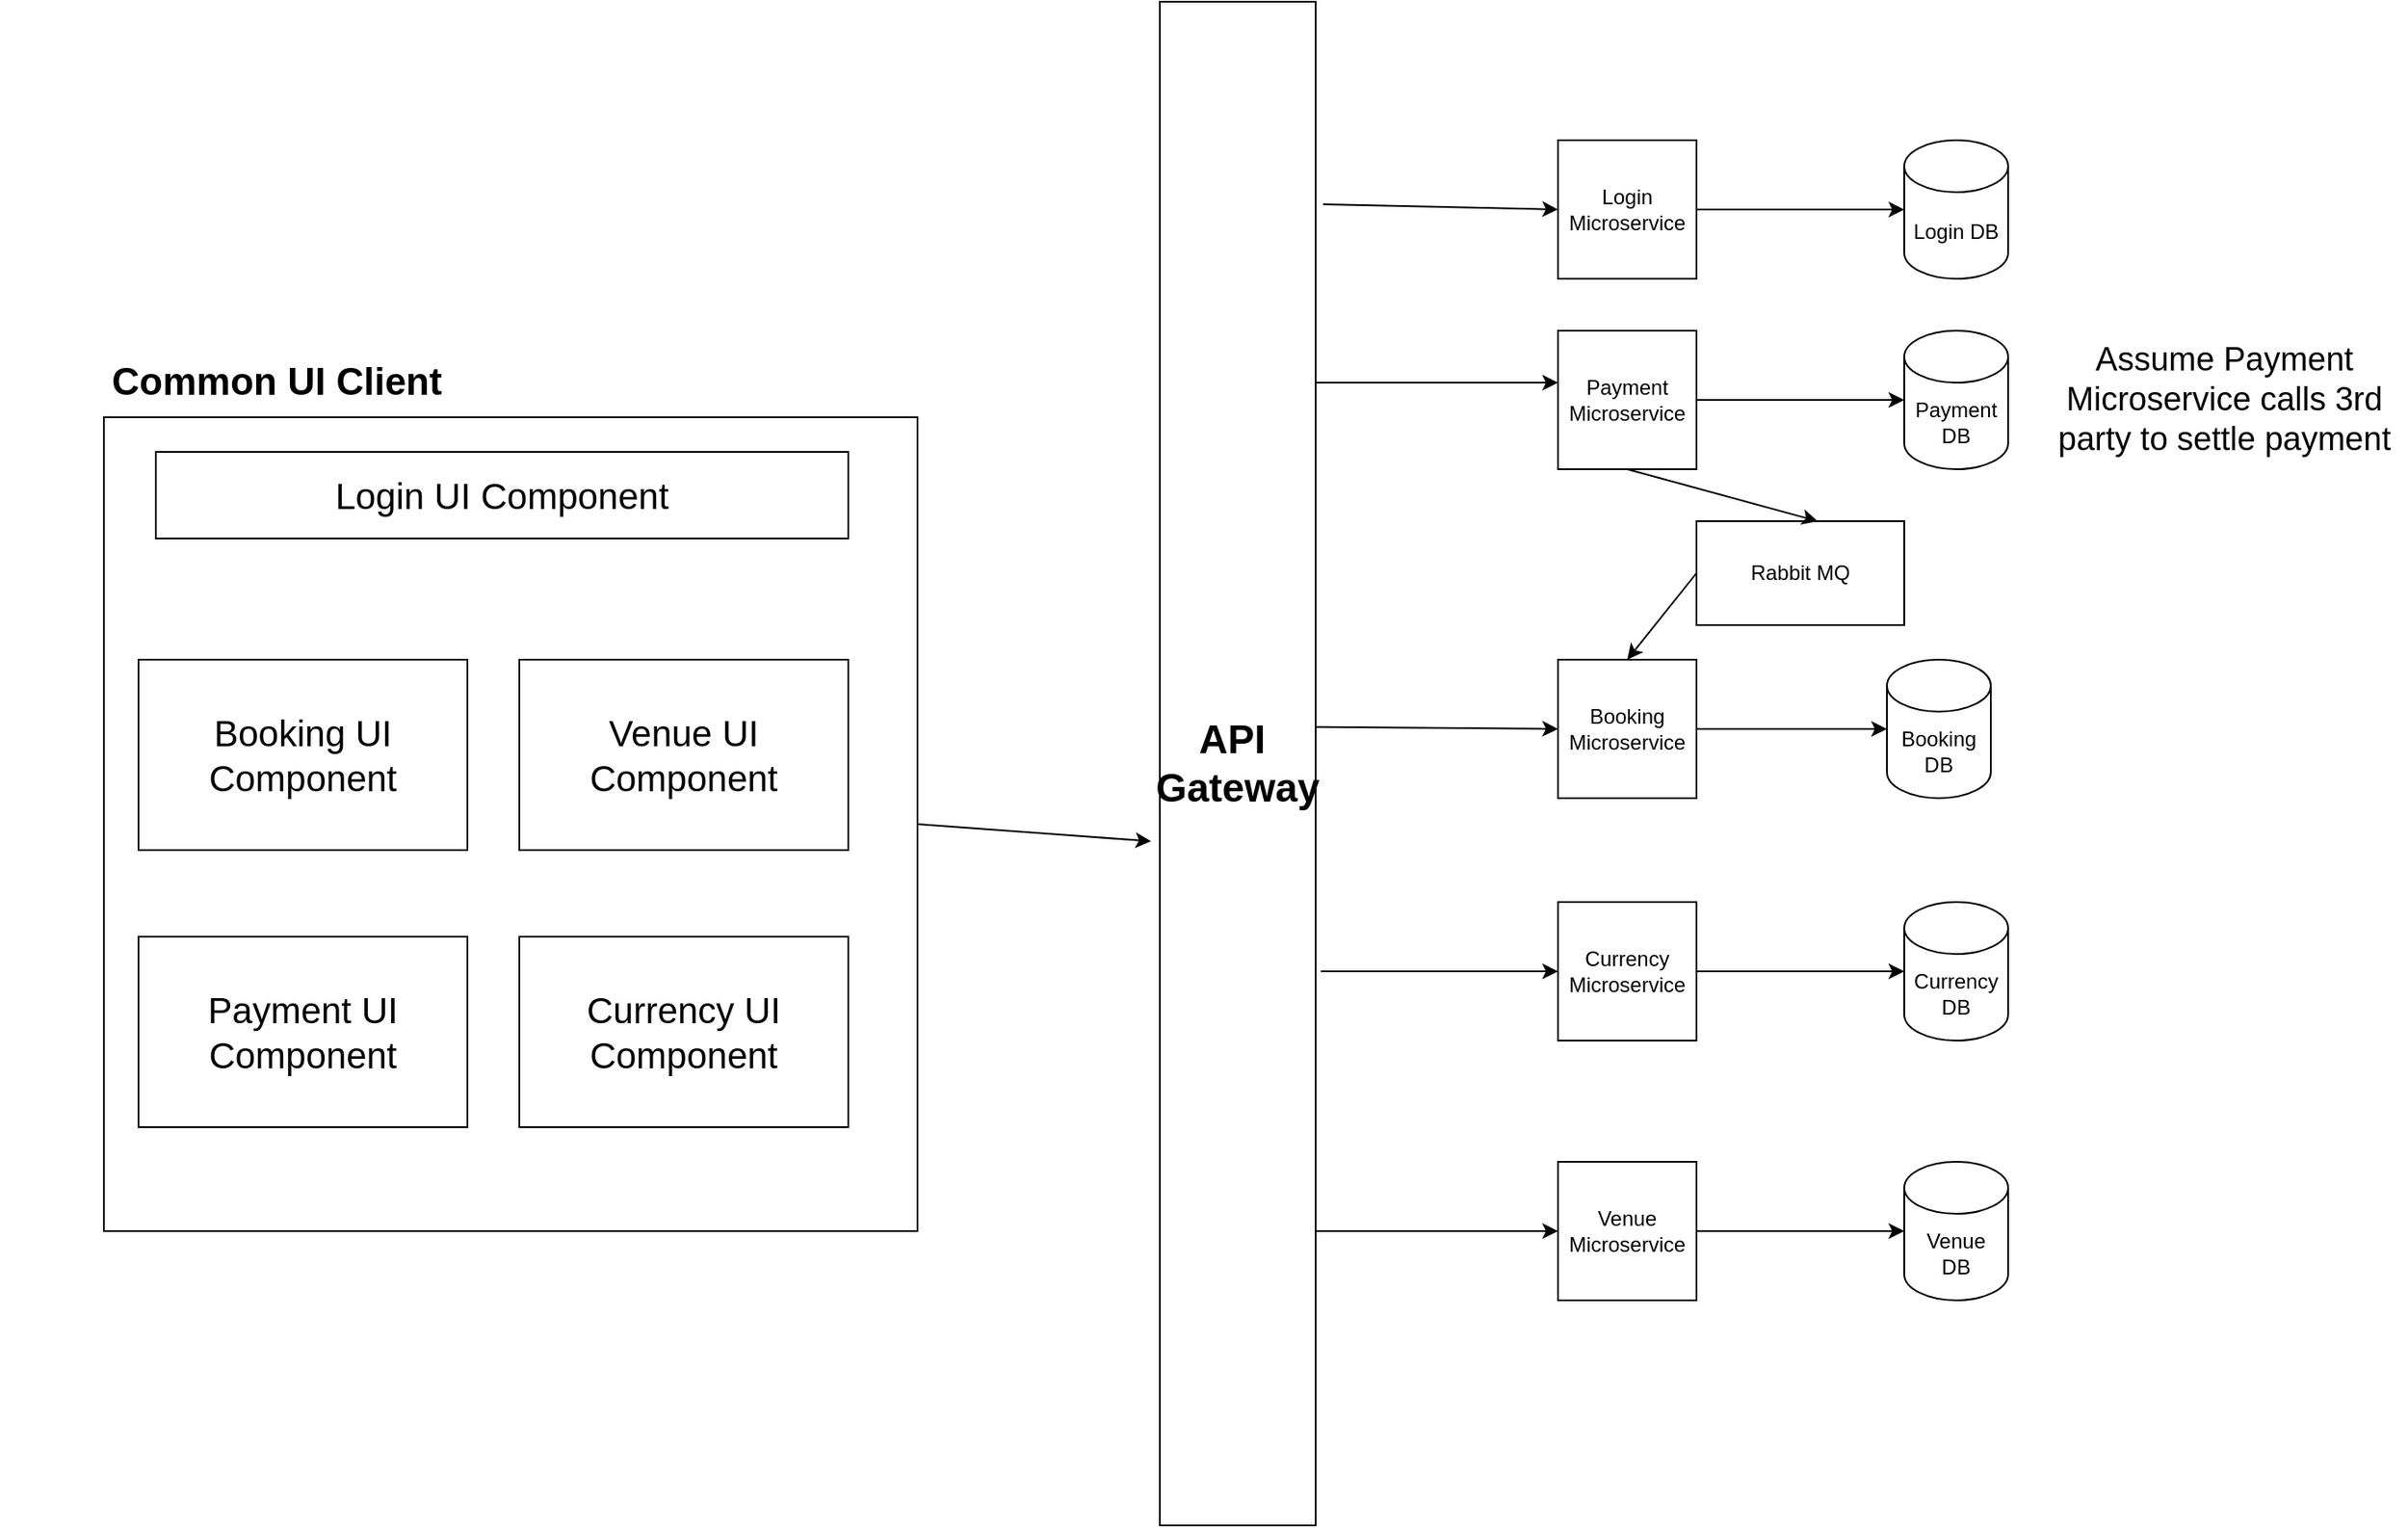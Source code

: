 <mxfile version="15.1.4" type="github">
  <diagram id="InOUX-wCvnSkSc2IN7WC" name="Page-1">
    <mxGraphModel dx="2586" dy="1950" grid="1" gridSize="10" guides="1" tooltips="1" connect="1" arrows="1" fold="1" page="1" pageScale="1" pageWidth="850" pageHeight="1100" math="0" shadow="0">
      <root>
        <mxCell id="0" />
        <mxCell id="1" parent="0" />
        <mxCell id="5_yFi9ozTIobgD-HVOoX-1" value="Login&lt;br&gt;Microservice" style="whiteSpace=wrap;html=1;aspect=fixed;" parent="1" vertex="1">
          <mxGeometry x="330" y="-870" width="80" height="80" as="geometry" />
        </mxCell>
        <mxCell id="5_yFi9ozTIobgD-HVOoX-2" value="Payment&lt;br&gt;Microservice" style="whiteSpace=wrap;html=1;aspect=fixed;" parent="1" vertex="1">
          <mxGeometry x="330" y="-760" width="80" height="80" as="geometry" />
        </mxCell>
        <mxCell id="5_yFi9ozTIobgD-HVOoX-3" value="Booking&lt;br&gt;Microservice" style="whiteSpace=wrap;html=1;aspect=fixed;" parent="1" vertex="1">
          <mxGeometry x="330" y="-570" width="80" height="80" as="geometry" />
        </mxCell>
        <mxCell id="5_yFi9ozTIobgD-HVOoX-5" value="Currency&lt;br&gt;Microservice" style="whiteSpace=wrap;html=1;aspect=fixed;" parent="1" vertex="1">
          <mxGeometry x="330" y="-430" width="80" height="80" as="geometry" />
        </mxCell>
        <mxCell id="5_yFi9ozTIobgD-HVOoX-7" value="Venue&lt;br&gt;Microservice" style="whiteSpace=wrap;html=1;aspect=fixed;" parent="1" vertex="1">
          <mxGeometry x="330" y="-280" width="80" height="80" as="geometry" />
        </mxCell>
        <mxCell id="5_yFi9ozTIobgD-HVOoX-8" value="Login DB" style="shape=cylinder3;whiteSpace=wrap;html=1;boundedLbl=1;backgroundOutline=1;size=15;" parent="1" vertex="1">
          <mxGeometry x="530" y="-870" width="60" height="80" as="geometry" />
        </mxCell>
        <mxCell id="5_yFi9ozTIobgD-HVOoX-9" value="Payment&lt;br&gt;DB" style="shape=cylinder3;whiteSpace=wrap;html=1;boundedLbl=1;backgroundOutline=1;size=15;" parent="1" vertex="1">
          <mxGeometry x="530" y="-760" width="60" height="80" as="geometry" />
        </mxCell>
        <mxCell id="5_yFi9ozTIobgD-HVOoX-10" value="Booking DB" style="shape=cylinder3;whiteSpace=wrap;html=1;boundedLbl=1;backgroundOutline=1;size=15;" parent="1" vertex="1">
          <mxGeometry x="520" y="-570" width="60" height="80" as="geometry" />
        </mxCell>
        <mxCell id="5_yFi9ozTIobgD-HVOoX-11" value="Currency&lt;br&gt;DB" style="shape=cylinder3;whiteSpace=wrap;html=1;boundedLbl=1;backgroundOutline=1;size=15;" parent="1" vertex="1">
          <mxGeometry x="530" y="-430" width="60" height="80" as="geometry" />
        </mxCell>
        <mxCell id="5_yFi9ozTIobgD-HVOoX-12" value="Venue&lt;br&gt;DB" style="shape=cylinder3;whiteSpace=wrap;html=1;boundedLbl=1;backgroundOutline=1;size=15;" parent="1" vertex="1">
          <mxGeometry x="530" y="-280" width="60" height="80" as="geometry" />
        </mxCell>
        <mxCell id="5_yFi9ozTIobgD-HVOoX-15" value="&amp;nbsp;" style="text;html=1;align=center;verticalAlign=middle;resizable=0;points=[];autosize=1;strokeColor=none;fillColor=none;" parent="1" vertex="1">
          <mxGeometry x="-10" y="-420" width="20" height="20" as="geometry" />
        </mxCell>
        <mxCell id="5_yFi9ozTIobgD-HVOoX-17" value="&lt;font style=&quot;font-size: 23px&quot;&gt;&lt;b&gt;API&amp;nbsp;&lt;br&gt;Gateway&lt;/b&gt;&lt;/font&gt;" style="rounded=0;whiteSpace=wrap;html=1;" parent="1" vertex="1">
          <mxGeometry x="100" y="-950" width="90" height="880" as="geometry" />
        </mxCell>
        <mxCell id="5_yFi9ozTIobgD-HVOoX-19" value="" style="whiteSpace=wrap;html=1;aspect=fixed;" parent="1" vertex="1">
          <mxGeometry x="-510" y="-710" width="470" height="470" as="geometry" />
        </mxCell>
        <mxCell id="5_yFi9ozTIobgD-HVOoX-20" value="&lt;font size=&quot;1&quot;&gt;&lt;b style=&quot;font-size: 22px&quot;&gt;Common UI Client&lt;/b&gt;&lt;/font&gt;" style="text;html=1;strokeColor=none;fillColor=none;align=center;verticalAlign=middle;whiteSpace=wrap;rounded=0;" parent="1" vertex="1">
          <mxGeometry x="-570" y="-740" width="320" height="20" as="geometry" />
        </mxCell>
        <mxCell id="5_yFi9ozTIobgD-HVOoX-22" value="&lt;font style=&quot;font-size: 21px&quot;&gt;Login UI Component&lt;/font&gt;" style="rounded=0;whiteSpace=wrap;html=1;fillColor=#ffffff;" parent="1" vertex="1">
          <mxGeometry x="-480" y="-690" width="400" height="50" as="geometry" />
        </mxCell>
        <mxCell id="5_yFi9ozTIobgD-HVOoX-23" value="&lt;font style=&quot;font-size: 21px&quot;&gt;Payment UI Component&lt;/font&gt;" style="rounded=0;whiteSpace=wrap;html=1;fillColor=#ffffff;" parent="1" vertex="1">
          <mxGeometry x="-490" y="-410" width="190" height="110" as="geometry" />
        </mxCell>
        <mxCell id="5_yFi9ozTIobgD-HVOoX-24" value="&lt;font style=&quot;font-size: 21px&quot;&gt;Currency UI Component&lt;/font&gt;" style="rounded=0;whiteSpace=wrap;html=1;fillColor=#ffffff;" parent="1" vertex="1">
          <mxGeometry x="-270" y="-410" width="190" height="110" as="geometry" />
        </mxCell>
        <mxCell id="5_yFi9ozTIobgD-HVOoX-25" value="&lt;font style=&quot;font-size: 21px&quot;&gt;Booking UI Component&lt;/font&gt;" style="rounded=0;whiteSpace=wrap;html=1;fillColor=#ffffff;" parent="1" vertex="1">
          <mxGeometry x="-490" y="-570" width="190" height="110" as="geometry" />
        </mxCell>
        <mxCell id="5_yFi9ozTIobgD-HVOoX-26" value="" style="endArrow=classic;html=1;entryX=0;entryY=0.5;entryDx=0;entryDy=0;exitX=1.048;exitY=0.133;exitDx=0;exitDy=0;exitPerimeter=0;" parent="1" source="5_yFi9ozTIobgD-HVOoX-17" target="5_yFi9ozTIobgD-HVOoX-1" edge="1">
          <mxGeometry width="50" height="50" relative="1" as="geometry">
            <mxPoint x="380" y="-640" as="sourcePoint" />
            <mxPoint x="430" y="-690" as="targetPoint" />
          </mxGeometry>
        </mxCell>
        <mxCell id="5_yFi9ozTIobgD-HVOoX-27" value="" style="endArrow=classic;html=1;exitX=1;exitY=0.25;exitDx=0;exitDy=0;" parent="1" source="5_yFi9ozTIobgD-HVOoX-17" edge="1">
          <mxGeometry width="50" height="50" relative="1" as="geometry">
            <mxPoint x="190.0" y="-706.48" as="sourcePoint" />
            <mxPoint x="330" y="-730" as="targetPoint" />
          </mxGeometry>
        </mxCell>
        <mxCell id="5_yFi9ozTIobgD-HVOoX-28" value="" style="endArrow=classic;html=1;entryX=0;entryY=0.5;entryDx=0;entryDy=0;exitX=0.996;exitY=0.476;exitDx=0;exitDy=0;exitPerimeter=0;" parent="1" source="5_yFi9ozTIobgD-HVOoX-17" target="5_yFi9ozTIobgD-HVOoX-3" edge="1">
          <mxGeometry width="50" height="50" relative="1" as="geometry">
            <mxPoint x="190" y="-493.24" as="sourcePoint" />
            <mxPoint x="330" y="-493" as="targetPoint" />
          </mxGeometry>
        </mxCell>
        <mxCell id="5_yFi9ozTIobgD-HVOoX-29" value="" style="endArrow=classic;html=1;entryX=0;entryY=0.5;entryDx=0;entryDy=0;" parent="1" target="5_yFi9ozTIobgD-HVOoX-5" edge="1">
          <mxGeometry width="50" height="50" relative="1" as="geometry">
            <mxPoint x="193" y="-390" as="sourcePoint" />
            <mxPoint x="320" y="-390.47" as="targetPoint" />
          </mxGeometry>
        </mxCell>
        <mxCell id="5_yFi9ozTIobgD-HVOoX-30" value="" style="endArrow=classic;html=1;entryX=0;entryY=0.5;entryDx=0;entryDy=0;" parent="1" target="5_yFi9ozTIobgD-HVOoX-7" edge="1">
          <mxGeometry width="50" height="50" relative="1" as="geometry">
            <mxPoint x="190" y="-240" as="sourcePoint" />
            <mxPoint x="317.12" y="-253.92" as="targetPoint" />
          </mxGeometry>
        </mxCell>
        <mxCell id="5_yFi9ozTIobgD-HVOoX-31" value="" style="endArrow=classic;html=1;entryX=0;entryY=0.5;entryDx=0;entryDy=0;entryPerimeter=0;exitX=1;exitY=0.5;exitDx=0;exitDy=0;" parent="1" source="5_yFi9ozTIobgD-HVOoX-7" target="5_yFi9ozTIobgD-HVOoX-12" edge="1">
          <mxGeometry width="50" height="50" relative="1" as="geometry">
            <mxPoint x="200" y="-220" as="sourcePoint" />
            <mxPoint x="340" y="-230" as="targetPoint" />
          </mxGeometry>
        </mxCell>
        <mxCell id="5_yFi9ozTIobgD-HVOoX-32" value="" style="endArrow=classic;html=1;entryX=0;entryY=0.5;entryDx=0;entryDy=0;entryPerimeter=0;exitX=1;exitY=0.5;exitDx=0;exitDy=0;" parent="1" source="5_yFi9ozTIobgD-HVOoX-5" target="5_yFi9ozTIobgD-HVOoX-11" edge="1">
          <mxGeometry width="50" height="50" relative="1" as="geometry">
            <mxPoint x="420" y="-230" as="sourcePoint" />
            <mxPoint x="540" y="-230" as="targetPoint" />
          </mxGeometry>
        </mxCell>
        <mxCell id="5_yFi9ozTIobgD-HVOoX-33" value="" style="endArrow=classic;html=1;entryX=0;entryY=0.5;entryDx=0;entryDy=0;entryPerimeter=0;exitX=1;exitY=0.5;exitDx=0;exitDy=0;" parent="1" source="5_yFi9ozTIobgD-HVOoX-3" target="5_yFi9ozTIobgD-HVOoX-10" edge="1">
          <mxGeometry width="50" height="50" relative="1" as="geometry">
            <mxPoint x="410" y="-500" as="sourcePoint" />
            <mxPoint x="530" y="-500.71" as="targetPoint" />
          </mxGeometry>
        </mxCell>
        <mxCell id="5_yFi9ozTIobgD-HVOoX-34" value="" style="endArrow=classic;html=1;entryX=0;entryY=0.5;entryDx=0;entryDy=0;entryPerimeter=0;exitX=1;exitY=0.5;exitDx=0;exitDy=0;" parent="1" source="5_yFi9ozTIobgD-HVOoX-2" target="5_yFi9ozTIobgD-HVOoX-9" edge="1">
          <mxGeometry width="50" height="50" relative="1" as="geometry">
            <mxPoint x="410" y="-680.71" as="sourcePoint" />
            <mxPoint x="530" y="-680.71" as="targetPoint" />
          </mxGeometry>
        </mxCell>
        <mxCell id="5_yFi9ozTIobgD-HVOoX-35" value="" style="endArrow=classic;html=1;entryX=0;entryY=0.5;entryDx=0;entryDy=0;entryPerimeter=0;exitX=1;exitY=0.5;exitDx=0;exitDy=0;" parent="1" source="5_yFi9ozTIobgD-HVOoX-1" target="5_yFi9ozTIobgD-HVOoX-8" edge="1">
          <mxGeometry width="50" height="50" relative="1" as="geometry">
            <mxPoint x="420" y="-670.71" as="sourcePoint" />
            <mxPoint x="540" y="-670" as="targetPoint" />
          </mxGeometry>
        </mxCell>
        <mxCell id="5_yFi9ozTIobgD-HVOoX-38" value="Rabbit MQ" style="rounded=0;whiteSpace=wrap;html=1;fillColor=#ffffff;" parent="1" vertex="1">
          <mxGeometry x="410" y="-650" width="120" height="60" as="geometry" />
        </mxCell>
        <mxCell id="5_yFi9ozTIobgD-HVOoX-39" value="" style="endArrow=classic;html=1;exitX=0.5;exitY=1;exitDx=0;exitDy=0;" parent="1" source="5_yFi9ozTIobgD-HVOoX-2" edge="1">
          <mxGeometry width="50" height="50" relative="1" as="geometry">
            <mxPoint x="600" y="-550" as="sourcePoint" />
            <mxPoint x="480" y="-650" as="targetPoint" />
          </mxGeometry>
        </mxCell>
        <mxCell id="5_yFi9ozTIobgD-HVOoX-41" value="&lt;font style=&quot;font-size: 19px&quot;&gt;Assume Payment Microservice calls 3rd party to settle payment&lt;/font&gt;" style="text;html=1;strokeColor=none;fillColor=none;align=center;verticalAlign=middle;whiteSpace=wrap;rounded=0;" parent="1" vertex="1">
          <mxGeometry x="610" y="-730" width="210" height="20" as="geometry" />
        </mxCell>
        <mxCell id="5_yFi9ozTIobgD-HVOoX-42" value="" style="endArrow=classic;html=1;exitX=0;exitY=0.5;exitDx=0;exitDy=0;entryX=0.5;entryY=0;entryDx=0;entryDy=0;" parent="1" source="5_yFi9ozTIobgD-HVOoX-38" target="5_yFi9ozTIobgD-HVOoX-3" edge="1">
          <mxGeometry width="50" height="50" relative="1" as="geometry">
            <mxPoint x="600" y="-610" as="sourcePoint" />
            <mxPoint x="220" y="-660" as="targetPoint" />
          </mxGeometry>
        </mxCell>
        <mxCell id="5_yFi9ozTIobgD-HVOoX-43" value="&lt;font style=&quot;font-size: 21px&quot;&gt;Venue UI Component&lt;/font&gt;" style="rounded=0;whiteSpace=wrap;html=1;fillColor=#ffffff;" parent="1" vertex="1">
          <mxGeometry x="-270" y="-570" width="190" height="110" as="geometry" />
        </mxCell>
        <mxCell id="5_yFi9ozTIobgD-HVOoX-45" value="" style="endArrow=classic;html=1;exitX=1;exitY=0.5;exitDx=0;exitDy=0;entryX=-0.056;entryY=0.551;entryDx=0;entryDy=0;entryPerimeter=0;" parent="1" source="5_yFi9ozTIobgD-HVOoX-19" target="5_yFi9ozTIobgD-HVOoX-17" edge="1">
          <mxGeometry width="50" height="50" relative="1" as="geometry">
            <mxPoint x="310" y="-500" as="sourcePoint" />
            <mxPoint x="360" y="-550" as="targetPoint" />
          </mxGeometry>
        </mxCell>
      </root>
    </mxGraphModel>
  </diagram>
</mxfile>
